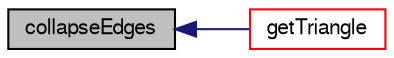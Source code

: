 digraph "collapseEdges"
{
  bgcolor="transparent";
  edge [fontname="FreeSans",fontsize="10",labelfontname="FreeSans",labelfontsize="10"];
  node [fontname="FreeSans",fontsize="10",shape=record];
  rankdir="LR";
  Node702 [label="collapseEdges",height=0.2,width=0.4,color="black", fillcolor="grey75", style="filled", fontcolor="black"];
  Node702 -> Node703 [dir="back",color="midnightblue",fontsize="10",style="solid",fontname="FreeSans"];
  Node703 [label="getTriangle",height=0.2,width=0.4,color="red",URL="$a25538.html#a4043fb05cae840c83b82a5f2fecd88e2",tooltip="Return index of triangle (or -1) using all three edges. "];
}
